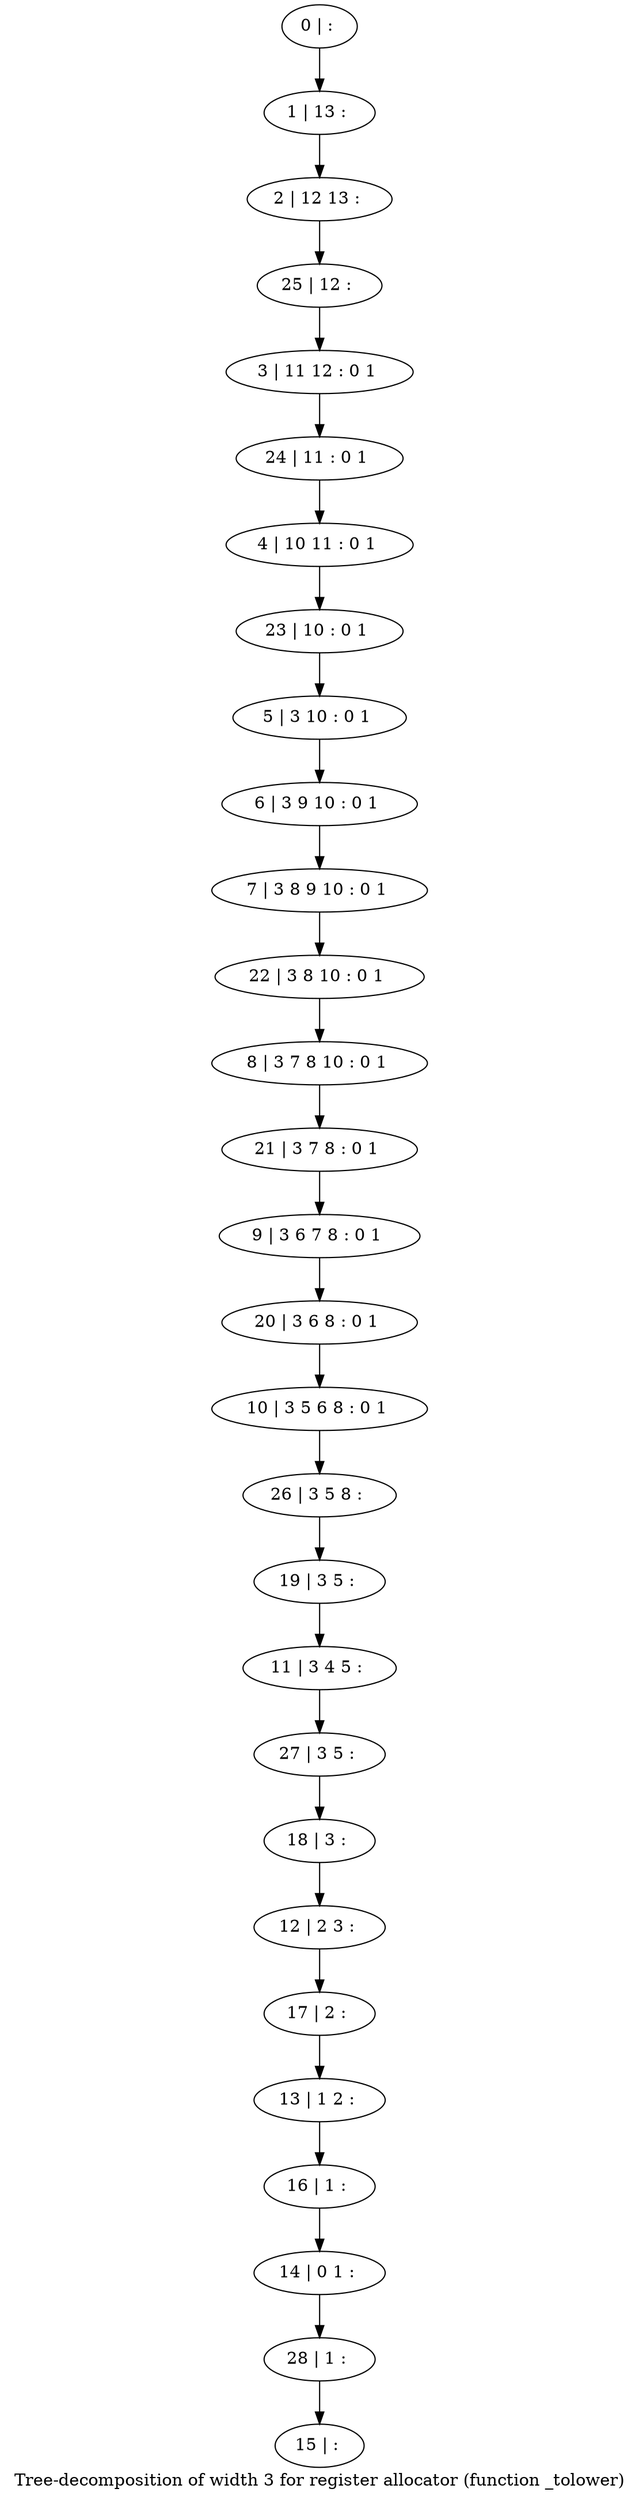 digraph G {
graph [label="Tree-decomposition of width 3 for register allocator (function _tolower)"]
0[label="0 | : "];
1[label="1 | 13 : "];
2[label="2 | 12 13 : "];
3[label="3 | 11 12 : 0 1 "];
4[label="4 | 10 11 : 0 1 "];
5[label="5 | 3 10 : 0 1 "];
6[label="6 | 3 9 10 : 0 1 "];
7[label="7 | 3 8 9 10 : 0 1 "];
8[label="8 | 3 7 8 10 : 0 1 "];
9[label="9 | 3 6 7 8 : 0 1 "];
10[label="10 | 3 5 6 8 : 0 1 "];
11[label="11 | 3 4 5 : "];
12[label="12 | 2 3 : "];
13[label="13 | 1 2 : "];
14[label="14 | 0 1 : "];
15[label="15 | : "];
16[label="16 | 1 : "];
17[label="17 | 2 : "];
18[label="18 | 3 : "];
19[label="19 | 3 5 : "];
20[label="20 | 3 6 8 : 0 1 "];
21[label="21 | 3 7 8 : 0 1 "];
22[label="22 | 3 8 10 : 0 1 "];
23[label="23 | 10 : 0 1 "];
24[label="24 | 11 : 0 1 "];
25[label="25 | 12 : "];
26[label="26 | 3 5 8 : "];
27[label="27 | 3 5 : "];
28[label="28 | 1 : "];
0->1 ;
1->2 ;
5->6 ;
6->7 ;
16->14 ;
13->16 ;
17->13 ;
12->17 ;
18->12 ;
19->11 ;
20->10 ;
9->20 ;
21->9 ;
8->21 ;
22->8 ;
7->22 ;
23->5 ;
4->23 ;
24->4 ;
3->24 ;
25->3 ;
2->25 ;
26->19 ;
10->26 ;
27->18 ;
11->27 ;
28->15 ;
14->28 ;
}
